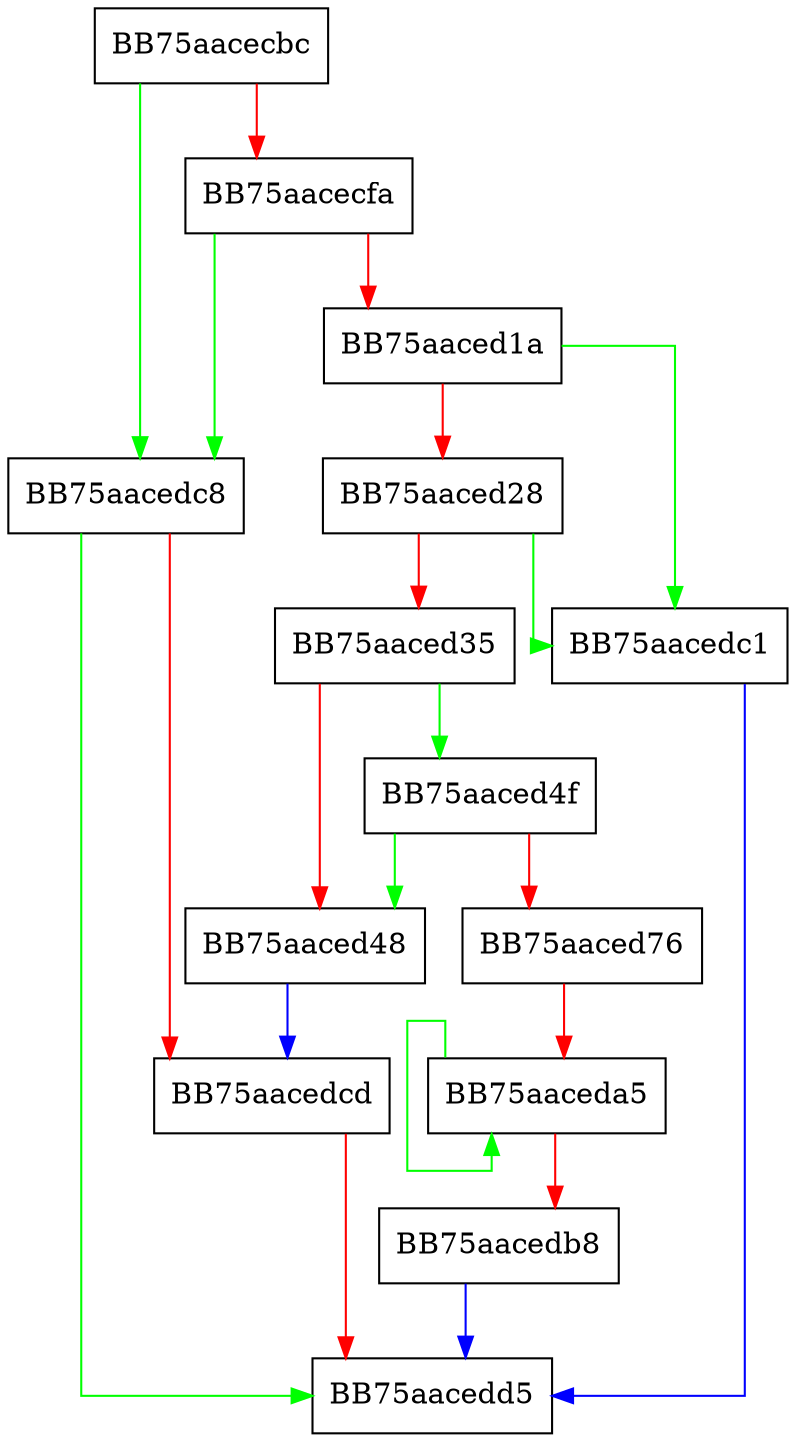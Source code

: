 digraph mth7_init {
  node [shape="box"];
  graph [splines=ortho];
  BB75aacecbc -> BB75aacedc8 [color="green"];
  BB75aacecbc -> BB75aacecfa [color="red"];
  BB75aacecfa -> BB75aacedc8 [color="green"];
  BB75aacecfa -> BB75aaced1a [color="red"];
  BB75aaced1a -> BB75aacedc1 [color="green"];
  BB75aaced1a -> BB75aaced28 [color="red"];
  BB75aaced28 -> BB75aacedc1 [color="green"];
  BB75aaced28 -> BB75aaced35 [color="red"];
  BB75aaced35 -> BB75aaced4f [color="green"];
  BB75aaced35 -> BB75aaced48 [color="red"];
  BB75aaced48 -> BB75aacedcd [color="blue"];
  BB75aaced4f -> BB75aaced48 [color="green"];
  BB75aaced4f -> BB75aaced76 [color="red"];
  BB75aaced76 -> BB75aaceda5 [color="red"];
  BB75aaceda5 -> BB75aaceda5 [color="green"];
  BB75aaceda5 -> BB75aacedb8 [color="red"];
  BB75aacedb8 -> BB75aacedd5 [color="blue"];
  BB75aacedc1 -> BB75aacedd5 [color="blue"];
  BB75aacedc8 -> BB75aacedd5 [color="green"];
  BB75aacedc8 -> BB75aacedcd [color="red"];
  BB75aacedcd -> BB75aacedd5 [color="red"];
}